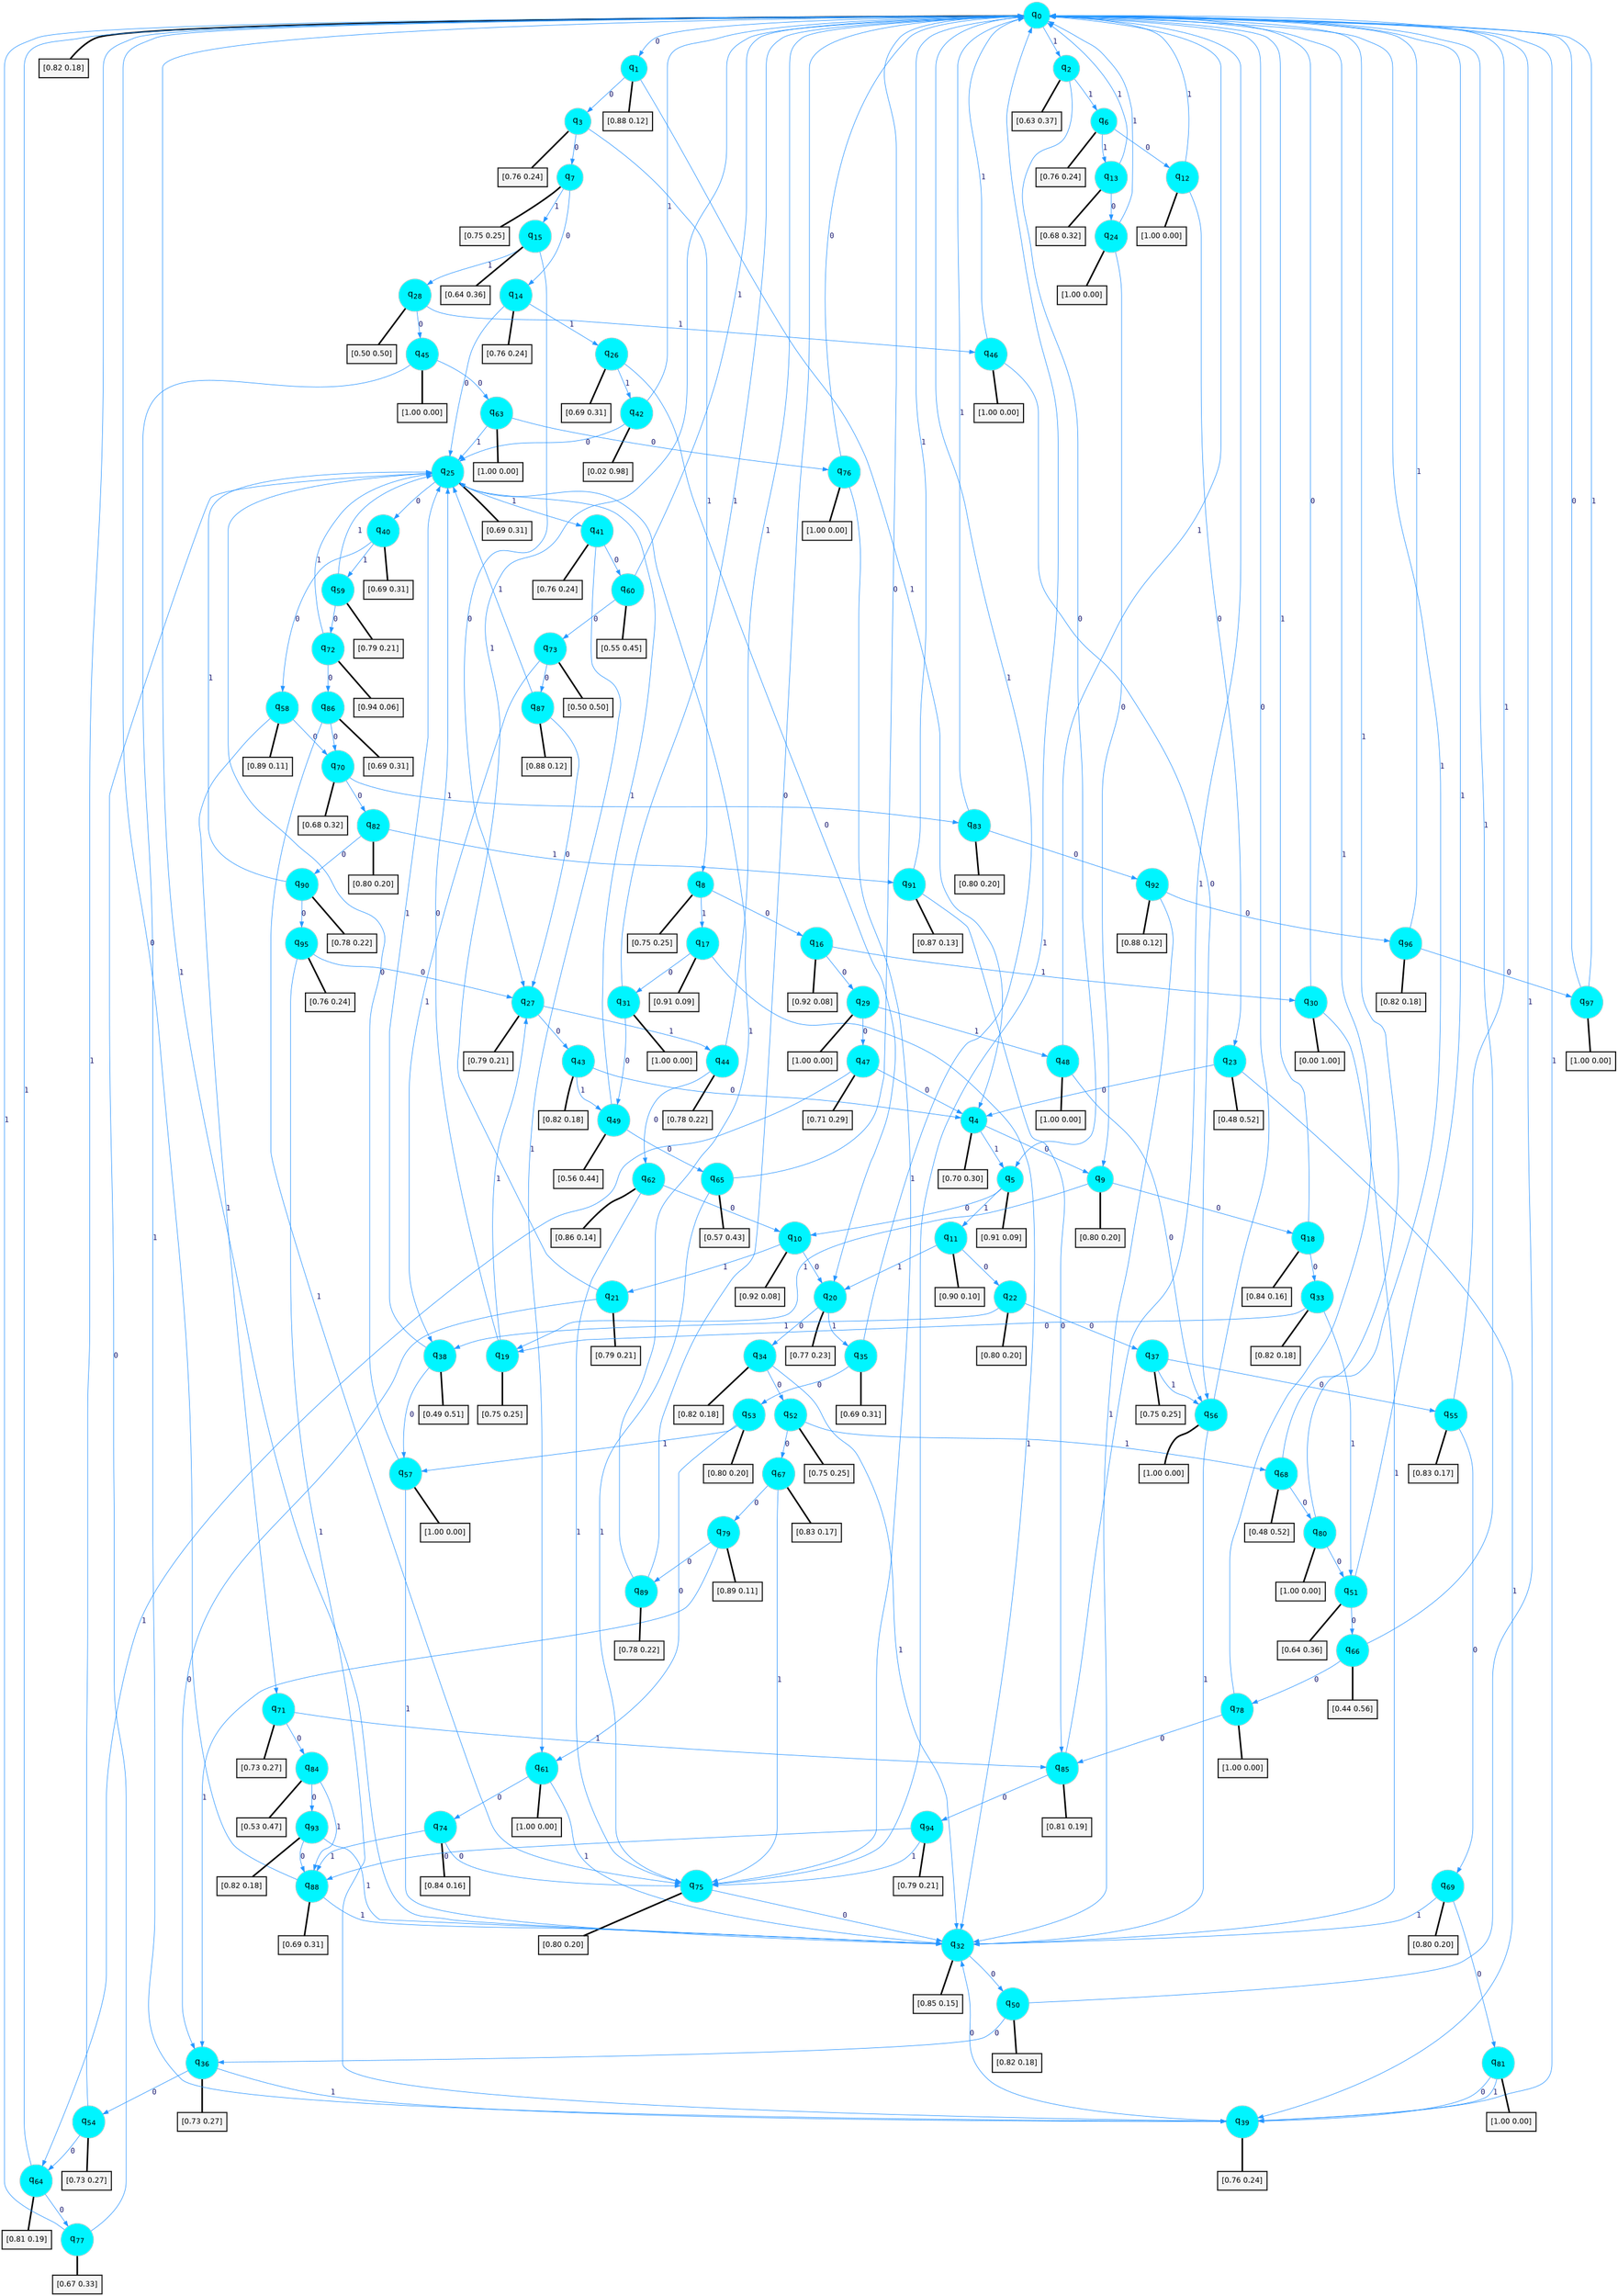 digraph G {
graph [
bgcolor=transparent, dpi=300, rankdir=TD, size="40,25"];
node [
color=gray, fillcolor=turquoise1, fontcolor=black, fontname=Helvetica, fontsize=16, fontweight=bold, shape=circle, style=filled];
edge [
arrowsize=1, color=dodgerblue1, fontcolor=midnightblue, fontname=courier, fontweight=bold, penwidth=1, style=solid, weight=20];
0[label=<q<SUB>0</SUB>>];
1[label=<q<SUB>1</SUB>>];
2[label=<q<SUB>2</SUB>>];
3[label=<q<SUB>3</SUB>>];
4[label=<q<SUB>4</SUB>>];
5[label=<q<SUB>5</SUB>>];
6[label=<q<SUB>6</SUB>>];
7[label=<q<SUB>7</SUB>>];
8[label=<q<SUB>8</SUB>>];
9[label=<q<SUB>9</SUB>>];
10[label=<q<SUB>10</SUB>>];
11[label=<q<SUB>11</SUB>>];
12[label=<q<SUB>12</SUB>>];
13[label=<q<SUB>13</SUB>>];
14[label=<q<SUB>14</SUB>>];
15[label=<q<SUB>15</SUB>>];
16[label=<q<SUB>16</SUB>>];
17[label=<q<SUB>17</SUB>>];
18[label=<q<SUB>18</SUB>>];
19[label=<q<SUB>19</SUB>>];
20[label=<q<SUB>20</SUB>>];
21[label=<q<SUB>21</SUB>>];
22[label=<q<SUB>22</SUB>>];
23[label=<q<SUB>23</SUB>>];
24[label=<q<SUB>24</SUB>>];
25[label=<q<SUB>25</SUB>>];
26[label=<q<SUB>26</SUB>>];
27[label=<q<SUB>27</SUB>>];
28[label=<q<SUB>28</SUB>>];
29[label=<q<SUB>29</SUB>>];
30[label=<q<SUB>30</SUB>>];
31[label=<q<SUB>31</SUB>>];
32[label=<q<SUB>32</SUB>>];
33[label=<q<SUB>33</SUB>>];
34[label=<q<SUB>34</SUB>>];
35[label=<q<SUB>35</SUB>>];
36[label=<q<SUB>36</SUB>>];
37[label=<q<SUB>37</SUB>>];
38[label=<q<SUB>38</SUB>>];
39[label=<q<SUB>39</SUB>>];
40[label=<q<SUB>40</SUB>>];
41[label=<q<SUB>41</SUB>>];
42[label=<q<SUB>42</SUB>>];
43[label=<q<SUB>43</SUB>>];
44[label=<q<SUB>44</SUB>>];
45[label=<q<SUB>45</SUB>>];
46[label=<q<SUB>46</SUB>>];
47[label=<q<SUB>47</SUB>>];
48[label=<q<SUB>48</SUB>>];
49[label=<q<SUB>49</SUB>>];
50[label=<q<SUB>50</SUB>>];
51[label=<q<SUB>51</SUB>>];
52[label=<q<SUB>52</SUB>>];
53[label=<q<SUB>53</SUB>>];
54[label=<q<SUB>54</SUB>>];
55[label=<q<SUB>55</SUB>>];
56[label=<q<SUB>56</SUB>>];
57[label=<q<SUB>57</SUB>>];
58[label=<q<SUB>58</SUB>>];
59[label=<q<SUB>59</SUB>>];
60[label=<q<SUB>60</SUB>>];
61[label=<q<SUB>61</SUB>>];
62[label=<q<SUB>62</SUB>>];
63[label=<q<SUB>63</SUB>>];
64[label=<q<SUB>64</SUB>>];
65[label=<q<SUB>65</SUB>>];
66[label=<q<SUB>66</SUB>>];
67[label=<q<SUB>67</SUB>>];
68[label=<q<SUB>68</SUB>>];
69[label=<q<SUB>69</SUB>>];
70[label=<q<SUB>70</SUB>>];
71[label=<q<SUB>71</SUB>>];
72[label=<q<SUB>72</SUB>>];
73[label=<q<SUB>73</SUB>>];
74[label=<q<SUB>74</SUB>>];
75[label=<q<SUB>75</SUB>>];
76[label=<q<SUB>76</SUB>>];
77[label=<q<SUB>77</SUB>>];
78[label=<q<SUB>78</SUB>>];
79[label=<q<SUB>79</SUB>>];
80[label=<q<SUB>80</SUB>>];
81[label=<q<SUB>81</SUB>>];
82[label=<q<SUB>82</SUB>>];
83[label=<q<SUB>83</SUB>>];
84[label=<q<SUB>84</SUB>>];
85[label=<q<SUB>85</SUB>>];
86[label=<q<SUB>86</SUB>>];
87[label=<q<SUB>87</SUB>>];
88[label=<q<SUB>88</SUB>>];
89[label=<q<SUB>89</SUB>>];
90[label=<q<SUB>90</SUB>>];
91[label=<q<SUB>91</SUB>>];
92[label=<q<SUB>92</SUB>>];
93[label=<q<SUB>93</SUB>>];
94[label=<q<SUB>94</SUB>>];
95[label=<q<SUB>95</SUB>>];
96[label=<q<SUB>96</SUB>>];
97[label=<q<SUB>97</SUB>>];
98[label="[0.82 0.18]", shape=box,fontcolor=black, fontname=Helvetica, fontsize=14, penwidth=2, fillcolor=whitesmoke,color=black];
99[label="[0.88 0.12]", shape=box,fontcolor=black, fontname=Helvetica, fontsize=14, penwidth=2, fillcolor=whitesmoke,color=black];
100[label="[0.63 0.37]", shape=box,fontcolor=black, fontname=Helvetica, fontsize=14, penwidth=2, fillcolor=whitesmoke,color=black];
101[label="[0.76 0.24]", shape=box,fontcolor=black, fontname=Helvetica, fontsize=14, penwidth=2, fillcolor=whitesmoke,color=black];
102[label="[0.70 0.30]", shape=box,fontcolor=black, fontname=Helvetica, fontsize=14, penwidth=2, fillcolor=whitesmoke,color=black];
103[label="[0.91 0.09]", shape=box,fontcolor=black, fontname=Helvetica, fontsize=14, penwidth=2, fillcolor=whitesmoke,color=black];
104[label="[0.76 0.24]", shape=box,fontcolor=black, fontname=Helvetica, fontsize=14, penwidth=2, fillcolor=whitesmoke,color=black];
105[label="[0.75 0.25]", shape=box,fontcolor=black, fontname=Helvetica, fontsize=14, penwidth=2, fillcolor=whitesmoke,color=black];
106[label="[0.75 0.25]", shape=box,fontcolor=black, fontname=Helvetica, fontsize=14, penwidth=2, fillcolor=whitesmoke,color=black];
107[label="[0.80 0.20]", shape=box,fontcolor=black, fontname=Helvetica, fontsize=14, penwidth=2, fillcolor=whitesmoke,color=black];
108[label="[0.92 0.08]", shape=box,fontcolor=black, fontname=Helvetica, fontsize=14, penwidth=2, fillcolor=whitesmoke,color=black];
109[label="[0.90 0.10]", shape=box,fontcolor=black, fontname=Helvetica, fontsize=14, penwidth=2, fillcolor=whitesmoke,color=black];
110[label="[1.00 0.00]", shape=box,fontcolor=black, fontname=Helvetica, fontsize=14, penwidth=2, fillcolor=whitesmoke,color=black];
111[label="[0.68 0.32]", shape=box,fontcolor=black, fontname=Helvetica, fontsize=14, penwidth=2, fillcolor=whitesmoke,color=black];
112[label="[0.76 0.24]", shape=box,fontcolor=black, fontname=Helvetica, fontsize=14, penwidth=2, fillcolor=whitesmoke,color=black];
113[label="[0.64 0.36]", shape=box,fontcolor=black, fontname=Helvetica, fontsize=14, penwidth=2, fillcolor=whitesmoke,color=black];
114[label="[0.92 0.08]", shape=box,fontcolor=black, fontname=Helvetica, fontsize=14, penwidth=2, fillcolor=whitesmoke,color=black];
115[label="[0.91 0.09]", shape=box,fontcolor=black, fontname=Helvetica, fontsize=14, penwidth=2, fillcolor=whitesmoke,color=black];
116[label="[0.84 0.16]", shape=box,fontcolor=black, fontname=Helvetica, fontsize=14, penwidth=2, fillcolor=whitesmoke,color=black];
117[label="[0.75 0.25]", shape=box,fontcolor=black, fontname=Helvetica, fontsize=14, penwidth=2, fillcolor=whitesmoke,color=black];
118[label="[0.77 0.23]", shape=box,fontcolor=black, fontname=Helvetica, fontsize=14, penwidth=2, fillcolor=whitesmoke,color=black];
119[label="[0.79 0.21]", shape=box,fontcolor=black, fontname=Helvetica, fontsize=14, penwidth=2, fillcolor=whitesmoke,color=black];
120[label="[0.80 0.20]", shape=box,fontcolor=black, fontname=Helvetica, fontsize=14, penwidth=2, fillcolor=whitesmoke,color=black];
121[label="[0.48 0.52]", shape=box,fontcolor=black, fontname=Helvetica, fontsize=14, penwidth=2, fillcolor=whitesmoke,color=black];
122[label="[1.00 0.00]", shape=box,fontcolor=black, fontname=Helvetica, fontsize=14, penwidth=2, fillcolor=whitesmoke,color=black];
123[label="[0.69 0.31]", shape=box,fontcolor=black, fontname=Helvetica, fontsize=14, penwidth=2, fillcolor=whitesmoke,color=black];
124[label="[0.69 0.31]", shape=box,fontcolor=black, fontname=Helvetica, fontsize=14, penwidth=2, fillcolor=whitesmoke,color=black];
125[label="[0.79 0.21]", shape=box,fontcolor=black, fontname=Helvetica, fontsize=14, penwidth=2, fillcolor=whitesmoke,color=black];
126[label="[0.50 0.50]", shape=box,fontcolor=black, fontname=Helvetica, fontsize=14, penwidth=2, fillcolor=whitesmoke,color=black];
127[label="[1.00 0.00]", shape=box,fontcolor=black, fontname=Helvetica, fontsize=14, penwidth=2, fillcolor=whitesmoke,color=black];
128[label="[0.00 1.00]", shape=box,fontcolor=black, fontname=Helvetica, fontsize=14, penwidth=2, fillcolor=whitesmoke,color=black];
129[label="[1.00 0.00]", shape=box,fontcolor=black, fontname=Helvetica, fontsize=14, penwidth=2, fillcolor=whitesmoke,color=black];
130[label="[0.85 0.15]", shape=box,fontcolor=black, fontname=Helvetica, fontsize=14, penwidth=2, fillcolor=whitesmoke,color=black];
131[label="[0.82 0.18]", shape=box,fontcolor=black, fontname=Helvetica, fontsize=14, penwidth=2, fillcolor=whitesmoke,color=black];
132[label="[0.82 0.18]", shape=box,fontcolor=black, fontname=Helvetica, fontsize=14, penwidth=2, fillcolor=whitesmoke,color=black];
133[label="[0.69 0.31]", shape=box,fontcolor=black, fontname=Helvetica, fontsize=14, penwidth=2, fillcolor=whitesmoke,color=black];
134[label="[0.73 0.27]", shape=box,fontcolor=black, fontname=Helvetica, fontsize=14, penwidth=2, fillcolor=whitesmoke,color=black];
135[label="[0.75 0.25]", shape=box,fontcolor=black, fontname=Helvetica, fontsize=14, penwidth=2, fillcolor=whitesmoke,color=black];
136[label="[0.49 0.51]", shape=box,fontcolor=black, fontname=Helvetica, fontsize=14, penwidth=2, fillcolor=whitesmoke,color=black];
137[label="[0.76 0.24]", shape=box,fontcolor=black, fontname=Helvetica, fontsize=14, penwidth=2, fillcolor=whitesmoke,color=black];
138[label="[0.69 0.31]", shape=box,fontcolor=black, fontname=Helvetica, fontsize=14, penwidth=2, fillcolor=whitesmoke,color=black];
139[label="[0.76 0.24]", shape=box,fontcolor=black, fontname=Helvetica, fontsize=14, penwidth=2, fillcolor=whitesmoke,color=black];
140[label="[0.02 0.98]", shape=box,fontcolor=black, fontname=Helvetica, fontsize=14, penwidth=2, fillcolor=whitesmoke,color=black];
141[label="[0.82 0.18]", shape=box,fontcolor=black, fontname=Helvetica, fontsize=14, penwidth=2, fillcolor=whitesmoke,color=black];
142[label="[0.78 0.22]", shape=box,fontcolor=black, fontname=Helvetica, fontsize=14, penwidth=2, fillcolor=whitesmoke,color=black];
143[label="[1.00 0.00]", shape=box,fontcolor=black, fontname=Helvetica, fontsize=14, penwidth=2, fillcolor=whitesmoke,color=black];
144[label="[1.00 0.00]", shape=box,fontcolor=black, fontname=Helvetica, fontsize=14, penwidth=2, fillcolor=whitesmoke,color=black];
145[label="[0.71 0.29]", shape=box,fontcolor=black, fontname=Helvetica, fontsize=14, penwidth=2, fillcolor=whitesmoke,color=black];
146[label="[1.00 0.00]", shape=box,fontcolor=black, fontname=Helvetica, fontsize=14, penwidth=2, fillcolor=whitesmoke,color=black];
147[label="[0.56 0.44]", shape=box,fontcolor=black, fontname=Helvetica, fontsize=14, penwidth=2, fillcolor=whitesmoke,color=black];
148[label="[0.82 0.18]", shape=box,fontcolor=black, fontname=Helvetica, fontsize=14, penwidth=2, fillcolor=whitesmoke,color=black];
149[label="[0.64 0.36]", shape=box,fontcolor=black, fontname=Helvetica, fontsize=14, penwidth=2, fillcolor=whitesmoke,color=black];
150[label="[0.75 0.25]", shape=box,fontcolor=black, fontname=Helvetica, fontsize=14, penwidth=2, fillcolor=whitesmoke,color=black];
151[label="[0.80 0.20]", shape=box,fontcolor=black, fontname=Helvetica, fontsize=14, penwidth=2, fillcolor=whitesmoke,color=black];
152[label="[0.73 0.27]", shape=box,fontcolor=black, fontname=Helvetica, fontsize=14, penwidth=2, fillcolor=whitesmoke,color=black];
153[label="[0.83 0.17]", shape=box,fontcolor=black, fontname=Helvetica, fontsize=14, penwidth=2, fillcolor=whitesmoke,color=black];
154[label="[1.00 0.00]", shape=box,fontcolor=black, fontname=Helvetica, fontsize=14, penwidth=2, fillcolor=whitesmoke,color=black];
155[label="[1.00 0.00]", shape=box,fontcolor=black, fontname=Helvetica, fontsize=14, penwidth=2, fillcolor=whitesmoke,color=black];
156[label="[0.89 0.11]", shape=box,fontcolor=black, fontname=Helvetica, fontsize=14, penwidth=2, fillcolor=whitesmoke,color=black];
157[label="[0.79 0.21]", shape=box,fontcolor=black, fontname=Helvetica, fontsize=14, penwidth=2, fillcolor=whitesmoke,color=black];
158[label="[0.55 0.45]", shape=box,fontcolor=black, fontname=Helvetica, fontsize=14, penwidth=2, fillcolor=whitesmoke,color=black];
159[label="[1.00 0.00]", shape=box,fontcolor=black, fontname=Helvetica, fontsize=14, penwidth=2, fillcolor=whitesmoke,color=black];
160[label="[0.86 0.14]", shape=box,fontcolor=black, fontname=Helvetica, fontsize=14, penwidth=2, fillcolor=whitesmoke,color=black];
161[label="[1.00 0.00]", shape=box,fontcolor=black, fontname=Helvetica, fontsize=14, penwidth=2, fillcolor=whitesmoke,color=black];
162[label="[0.81 0.19]", shape=box,fontcolor=black, fontname=Helvetica, fontsize=14, penwidth=2, fillcolor=whitesmoke,color=black];
163[label="[0.57 0.43]", shape=box,fontcolor=black, fontname=Helvetica, fontsize=14, penwidth=2, fillcolor=whitesmoke,color=black];
164[label="[0.44 0.56]", shape=box,fontcolor=black, fontname=Helvetica, fontsize=14, penwidth=2, fillcolor=whitesmoke,color=black];
165[label="[0.83 0.17]", shape=box,fontcolor=black, fontname=Helvetica, fontsize=14, penwidth=2, fillcolor=whitesmoke,color=black];
166[label="[0.48 0.52]", shape=box,fontcolor=black, fontname=Helvetica, fontsize=14, penwidth=2, fillcolor=whitesmoke,color=black];
167[label="[0.80 0.20]", shape=box,fontcolor=black, fontname=Helvetica, fontsize=14, penwidth=2, fillcolor=whitesmoke,color=black];
168[label="[0.68 0.32]", shape=box,fontcolor=black, fontname=Helvetica, fontsize=14, penwidth=2, fillcolor=whitesmoke,color=black];
169[label="[0.73 0.27]", shape=box,fontcolor=black, fontname=Helvetica, fontsize=14, penwidth=2, fillcolor=whitesmoke,color=black];
170[label="[0.94 0.06]", shape=box,fontcolor=black, fontname=Helvetica, fontsize=14, penwidth=2, fillcolor=whitesmoke,color=black];
171[label="[0.50 0.50]", shape=box,fontcolor=black, fontname=Helvetica, fontsize=14, penwidth=2, fillcolor=whitesmoke,color=black];
172[label="[0.84 0.16]", shape=box,fontcolor=black, fontname=Helvetica, fontsize=14, penwidth=2, fillcolor=whitesmoke,color=black];
173[label="[0.80 0.20]", shape=box,fontcolor=black, fontname=Helvetica, fontsize=14, penwidth=2, fillcolor=whitesmoke,color=black];
174[label="[1.00 0.00]", shape=box,fontcolor=black, fontname=Helvetica, fontsize=14, penwidth=2, fillcolor=whitesmoke,color=black];
175[label="[0.67 0.33]", shape=box,fontcolor=black, fontname=Helvetica, fontsize=14, penwidth=2, fillcolor=whitesmoke,color=black];
176[label="[1.00 0.00]", shape=box,fontcolor=black, fontname=Helvetica, fontsize=14, penwidth=2, fillcolor=whitesmoke,color=black];
177[label="[0.89 0.11]", shape=box,fontcolor=black, fontname=Helvetica, fontsize=14, penwidth=2, fillcolor=whitesmoke,color=black];
178[label="[1.00 0.00]", shape=box,fontcolor=black, fontname=Helvetica, fontsize=14, penwidth=2, fillcolor=whitesmoke,color=black];
179[label="[1.00 0.00]", shape=box,fontcolor=black, fontname=Helvetica, fontsize=14, penwidth=2, fillcolor=whitesmoke,color=black];
180[label="[0.80 0.20]", shape=box,fontcolor=black, fontname=Helvetica, fontsize=14, penwidth=2, fillcolor=whitesmoke,color=black];
181[label="[0.80 0.20]", shape=box,fontcolor=black, fontname=Helvetica, fontsize=14, penwidth=2, fillcolor=whitesmoke,color=black];
182[label="[0.53 0.47]", shape=box,fontcolor=black, fontname=Helvetica, fontsize=14, penwidth=2, fillcolor=whitesmoke,color=black];
183[label="[0.81 0.19]", shape=box,fontcolor=black, fontname=Helvetica, fontsize=14, penwidth=2, fillcolor=whitesmoke,color=black];
184[label="[0.69 0.31]", shape=box,fontcolor=black, fontname=Helvetica, fontsize=14, penwidth=2, fillcolor=whitesmoke,color=black];
185[label="[0.88 0.12]", shape=box,fontcolor=black, fontname=Helvetica, fontsize=14, penwidth=2, fillcolor=whitesmoke,color=black];
186[label="[0.69 0.31]", shape=box,fontcolor=black, fontname=Helvetica, fontsize=14, penwidth=2, fillcolor=whitesmoke,color=black];
187[label="[0.78 0.22]", shape=box,fontcolor=black, fontname=Helvetica, fontsize=14, penwidth=2, fillcolor=whitesmoke,color=black];
188[label="[0.78 0.22]", shape=box,fontcolor=black, fontname=Helvetica, fontsize=14, penwidth=2, fillcolor=whitesmoke,color=black];
189[label="[0.87 0.13]", shape=box,fontcolor=black, fontname=Helvetica, fontsize=14, penwidth=2, fillcolor=whitesmoke,color=black];
190[label="[0.88 0.12]", shape=box,fontcolor=black, fontname=Helvetica, fontsize=14, penwidth=2, fillcolor=whitesmoke,color=black];
191[label="[0.82 0.18]", shape=box,fontcolor=black, fontname=Helvetica, fontsize=14, penwidth=2, fillcolor=whitesmoke,color=black];
192[label="[0.79 0.21]", shape=box,fontcolor=black, fontname=Helvetica, fontsize=14, penwidth=2, fillcolor=whitesmoke,color=black];
193[label="[0.76 0.24]", shape=box,fontcolor=black, fontname=Helvetica, fontsize=14, penwidth=2, fillcolor=whitesmoke,color=black];
194[label="[0.82 0.18]", shape=box,fontcolor=black, fontname=Helvetica, fontsize=14, penwidth=2, fillcolor=whitesmoke,color=black];
195[label="[1.00 0.00]", shape=box,fontcolor=black, fontname=Helvetica, fontsize=14, penwidth=2, fillcolor=whitesmoke,color=black];
0->1 [label=0];
0->2 [label=1];
0->98 [arrowhead=none, penwidth=3,color=black];
1->3 [label=0];
1->4 [label=1];
1->99 [arrowhead=none, penwidth=3,color=black];
2->5 [label=0];
2->6 [label=1];
2->100 [arrowhead=none, penwidth=3,color=black];
3->7 [label=0];
3->8 [label=1];
3->101 [arrowhead=none, penwidth=3,color=black];
4->9 [label=0];
4->5 [label=1];
4->102 [arrowhead=none, penwidth=3,color=black];
5->10 [label=0];
5->11 [label=1];
5->103 [arrowhead=none, penwidth=3,color=black];
6->12 [label=0];
6->13 [label=1];
6->104 [arrowhead=none, penwidth=3,color=black];
7->14 [label=0];
7->15 [label=1];
7->105 [arrowhead=none, penwidth=3,color=black];
8->16 [label=0];
8->17 [label=1];
8->106 [arrowhead=none, penwidth=3,color=black];
9->18 [label=0];
9->19 [label=1];
9->107 [arrowhead=none, penwidth=3,color=black];
10->20 [label=0];
10->21 [label=1];
10->108 [arrowhead=none, penwidth=3,color=black];
11->22 [label=0];
11->20 [label=1];
11->109 [arrowhead=none, penwidth=3,color=black];
12->23 [label=0];
12->0 [label=1];
12->110 [arrowhead=none, penwidth=3,color=black];
13->24 [label=0];
13->0 [label=1];
13->111 [arrowhead=none, penwidth=3,color=black];
14->25 [label=0];
14->26 [label=1];
14->112 [arrowhead=none, penwidth=3,color=black];
15->27 [label=0];
15->28 [label=1];
15->113 [arrowhead=none, penwidth=3,color=black];
16->29 [label=0];
16->30 [label=1];
16->114 [arrowhead=none, penwidth=3,color=black];
17->31 [label=0];
17->32 [label=1];
17->115 [arrowhead=none, penwidth=3,color=black];
18->33 [label=0];
18->0 [label=1];
18->116 [arrowhead=none, penwidth=3,color=black];
19->25 [label=0];
19->27 [label=1];
19->117 [arrowhead=none, penwidth=3,color=black];
20->34 [label=0];
20->35 [label=1];
20->118 [arrowhead=none, penwidth=3,color=black];
21->36 [label=0];
21->0 [label=1];
21->119 [arrowhead=none, penwidth=3,color=black];
22->37 [label=0];
22->38 [label=1];
22->120 [arrowhead=none, penwidth=3,color=black];
23->4 [label=0];
23->39 [label=1];
23->121 [arrowhead=none, penwidth=3,color=black];
24->9 [label=0];
24->0 [label=1];
24->122 [arrowhead=none, penwidth=3,color=black];
25->40 [label=0];
25->41 [label=1];
25->123 [arrowhead=none, penwidth=3,color=black];
26->20 [label=0];
26->42 [label=1];
26->124 [arrowhead=none, penwidth=3,color=black];
27->43 [label=0];
27->44 [label=1];
27->125 [arrowhead=none, penwidth=3,color=black];
28->45 [label=0];
28->46 [label=1];
28->126 [arrowhead=none, penwidth=3,color=black];
29->47 [label=0];
29->48 [label=1];
29->127 [arrowhead=none, penwidth=3,color=black];
30->0 [label=0];
30->32 [label=1];
30->128 [arrowhead=none, penwidth=3,color=black];
31->49 [label=0];
31->0 [label=1];
31->129 [arrowhead=none, penwidth=3,color=black];
32->50 [label=0];
32->0 [label=1];
32->130 [arrowhead=none, penwidth=3,color=black];
33->19 [label=0];
33->51 [label=1];
33->131 [arrowhead=none, penwidth=3,color=black];
34->52 [label=0];
34->32 [label=1];
34->132 [arrowhead=none, penwidth=3,color=black];
35->53 [label=0];
35->0 [label=1];
35->133 [arrowhead=none, penwidth=3,color=black];
36->54 [label=0];
36->39 [label=1];
36->134 [arrowhead=none, penwidth=3,color=black];
37->55 [label=0];
37->56 [label=1];
37->135 [arrowhead=none, penwidth=3,color=black];
38->57 [label=0];
38->25 [label=1];
38->136 [arrowhead=none, penwidth=3,color=black];
39->32 [label=0];
39->0 [label=1];
39->137 [arrowhead=none, penwidth=3,color=black];
40->58 [label=0];
40->59 [label=1];
40->138 [arrowhead=none, penwidth=3,color=black];
41->60 [label=0];
41->61 [label=1];
41->139 [arrowhead=none, penwidth=3,color=black];
42->25 [label=0];
42->0 [label=1];
42->140 [arrowhead=none, penwidth=3,color=black];
43->4 [label=0];
43->49 [label=1];
43->141 [arrowhead=none, penwidth=3,color=black];
44->62 [label=0];
44->0 [label=1];
44->142 [arrowhead=none, penwidth=3,color=black];
45->63 [label=0];
45->39 [label=1];
45->143 [arrowhead=none, penwidth=3,color=black];
46->56 [label=0];
46->0 [label=1];
46->144 [arrowhead=none, penwidth=3,color=black];
47->4 [label=0];
47->64 [label=1];
47->145 [arrowhead=none, penwidth=3,color=black];
48->56 [label=0];
48->0 [label=1];
48->146 [arrowhead=none, penwidth=3,color=black];
49->65 [label=0];
49->25 [label=1];
49->147 [arrowhead=none, penwidth=3,color=black];
50->36 [label=0];
50->0 [label=1];
50->148 [arrowhead=none, penwidth=3,color=black];
51->66 [label=0];
51->0 [label=1];
51->149 [arrowhead=none, penwidth=3,color=black];
52->67 [label=0];
52->68 [label=1];
52->150 [arrowhead=none, penwidth=3,color=black];
53->61 [label=0];
53->57 [label=1];
53->151 [arrowhead=none, penwidth=3,color=black];
54->64 [label=0];
54->0 [label=1];
54->152 [arrowhead=none, penwidth=3,color=black];
55->69 [label=0];
55->0 [label=1];
55->153 [arrowhead=none, penwidth=3,color=black];
56->0 [label=0];
56->32 [label=1];
56->154 [arrowhead=none, penwidth=3,color=black];
57->25 [label=0];
57->32 [label=1];
57->155 [arrowhead=none, penwidth=3,color=black];
58->70 [label=0];
58->71 [label=1];
58->156 [arrowhead=none, penwidth=3,color=black];
59->72 [label=0];
59->25 [label=1];
59->157 [arrowhead=none, penwidth=3,color=black];
60->73 [label=0];
60->0 [label=1];
60->158 [arrowhead=none, penwidth=3,color=black];
61->74 [label=0];
61->32 [label=1];
61->159 [arrowhead=none, penwidth=3,color=black];
62->10 [label=0];
62->75 [label=1];
62->160 [arrowhead=none, penwidth=3,color=black];
63->76 [label=0];
63->25 [label=1];
63->161 [arrowhead=none, penwidth=3,color=black];
64->77 [label=0];
64->0 [label=1];
64->162 [arrowhead=none, penwidth=3,color=black];
65->0 [label=0];
65->75 [label=1];
65->163 [arrowhead=none, penwidth=3,color=black];
66->78 [label=0];
66->0 [label=1];
66->164 [arrowhead=none, penwidth=3,color=black];
67->79 [label=0];
67->75 [label=1];
67->165 [arrowhead=none, penwidth=3,color=black];
68->80 [label=0];
68->0 [label=1];
68->166 [arrowhead=none, penwidth=3,color=black];
69->81 [label=0];
69->32 [label=1];
69->167 [arrowhead=none, penwidth=3,color=black];
70->82 [label=0];
70->83 [label=1];
70->168 [arrowhead=none, penwidth=3,color=black];
71->84 [label=0];
71->85 [label=1];
71->169 [arrowhead=none, penwidth=3,color=black];
72->86 [label=0];
72->25 [label=1];
72->170 [arrowhead=none, penwidth=3,color=black];
73->87 [label=0];
73->38 [label=1];
73->171 [arrowhead=none, penwidth=3,color=black];
74->75 [label=0];
74->88 [label=1];
74->172 [arrowhead=none, penwidth=3,color=black];
75->32 [label=0];
75->0 [label=1];
75->173 [arrowhead=none, penwidth=3,color=black];
76->0 [label=0];
76->75 [label=1];
76->174 [arrowhead=none, penwidth=3,color=black];
77->25 [label=0];
77->0 [label=1];
77->175 [arrowhead=none, penwidth=3,color=black];
78->85 [label=0];
78->0 [label=1];
78->176 [arrowhead=none, penwidth=3,color=black];
79->89 [label=0];
79->36 [label=1];
79->177 [arrowhead=none, penwidth=3,color=black];
80->51 [label=0];
80->0 [label=1];
80->178 [arrowhead=none, penwidth=3,color=black];
81->39 [label=0];
81->39 [label=1];
81->179 [arrowhead=none, penwidth=3,color=black];
82->90 [label=0];
82->91 [label=1];
82->180 [arrowhead=none, penwidth=3,color=black];
83->92 [label=0];
83->0 [label=1];
83->181 [arrowhead=none, penwidth=3,color=black];
84->93 [label=0];
84->88 [label=1];
84->182 [arrowhead=none, penwidth=3,color=black];
85->94 [label=0];
85->0 [label=1];
85->183 [arrowhead=none, penwidth=3,color=black];
86->70 [label=0];
86->75 [label=1];
86->184 [arrowhead=none, penwidth=3,color=black];
87->27 [label=0];
87->25 [label=1];
87->185 [arrowhead=none, penwidth=3,color=black];
88->0 [label=0];
88->32 [label=1];
88->186 [arrowhead=none, penwidth=3,color=black];
89->0 [label=0];
89->25 [label=1];
89->187 [arrowhead=none, penwidth=3,color=black];
90->95 [label=0];
90->25 [label=1];
90->188 [arrowhead=none, penwidth=3,color=black];
91->85 [label=0];
91->0 [label=1];
91->189 [arrowhead=none, penwidth=3,color=black];
92->96 [label=0];
92->32 [label=1];
92->190 [arrowhead=none, penwidth=3,color=black];
93->88 [label=0];
93->32 [label=1];
93->191 [arrowhead=none, penwidth=3,color=black];
94->88 [label=0];
94->75 [label=1];
94->192 [arrowhead=none, penwidth=3,color=black];
95->27 [label=0];
95->39 [label=1];
95->193 [arrowhead=none, penwidth=3,color=black];
96->97 [label=0];
96->0 [label=1];
96->194 [arrowhead=none, penwidth=3,color=black];
97->0 [label=0];
97->0 [label=1];
97->195 [arrowhead=none, penwidth=3,color=black];
}
